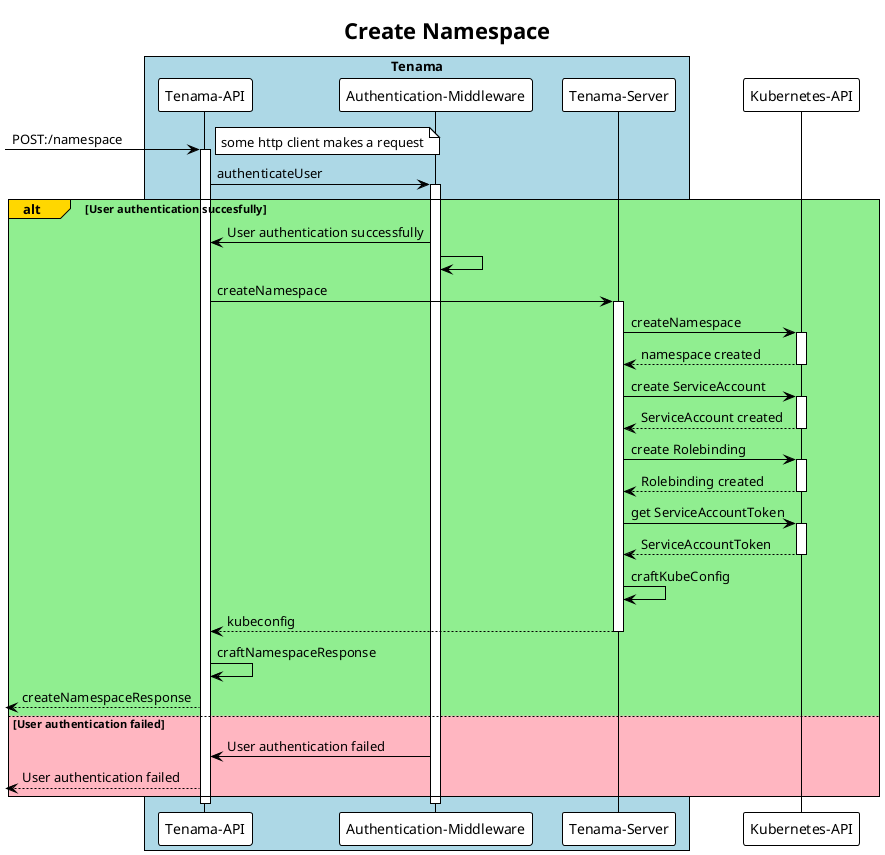 @startuml Tenama-Sequence-Diagram
title Create Namespace
!theme plain
box "Tenama" #LightBlue
participant "Tenama-API" as TA
participant "Authentication-Middleware" as AM
participant "Tenama-Server" as TS
end box
participant "Kubernetes-API" as KA

[-> TA: POST:/namespace
note left: some http client makes a request
activate TA
TA -> AM: authenticateUser
activate AM
alt#Gold #LightGreen User authentication succesfully
AM -> TA: User authentication successfully
AM -> AM: 
TA -> TS: createNamespace
activate TS
TS -> KA: createNamespace
activate KA
return namespace created
TS -> KA: create ServiceAccount
activate KA
return ServiceAccount created
TS -> KA: create Rolebinding
activate KA
return Rolebinding created
TS -> KA: get ServiceAccountToken
activate KA
return ServiceAccountToken
TS -> TS: craftKubeConfig
return kubeconfig
TA -> TA: craftNamespaceResponse
TA -->[:createNamespaceResponse 
else #LightPink User authentication failed
AM -> TA: User authentication failed
TA -->[: User authentication failed
end
deactivate AM
deactivate TS
deactivate TA

@enduml